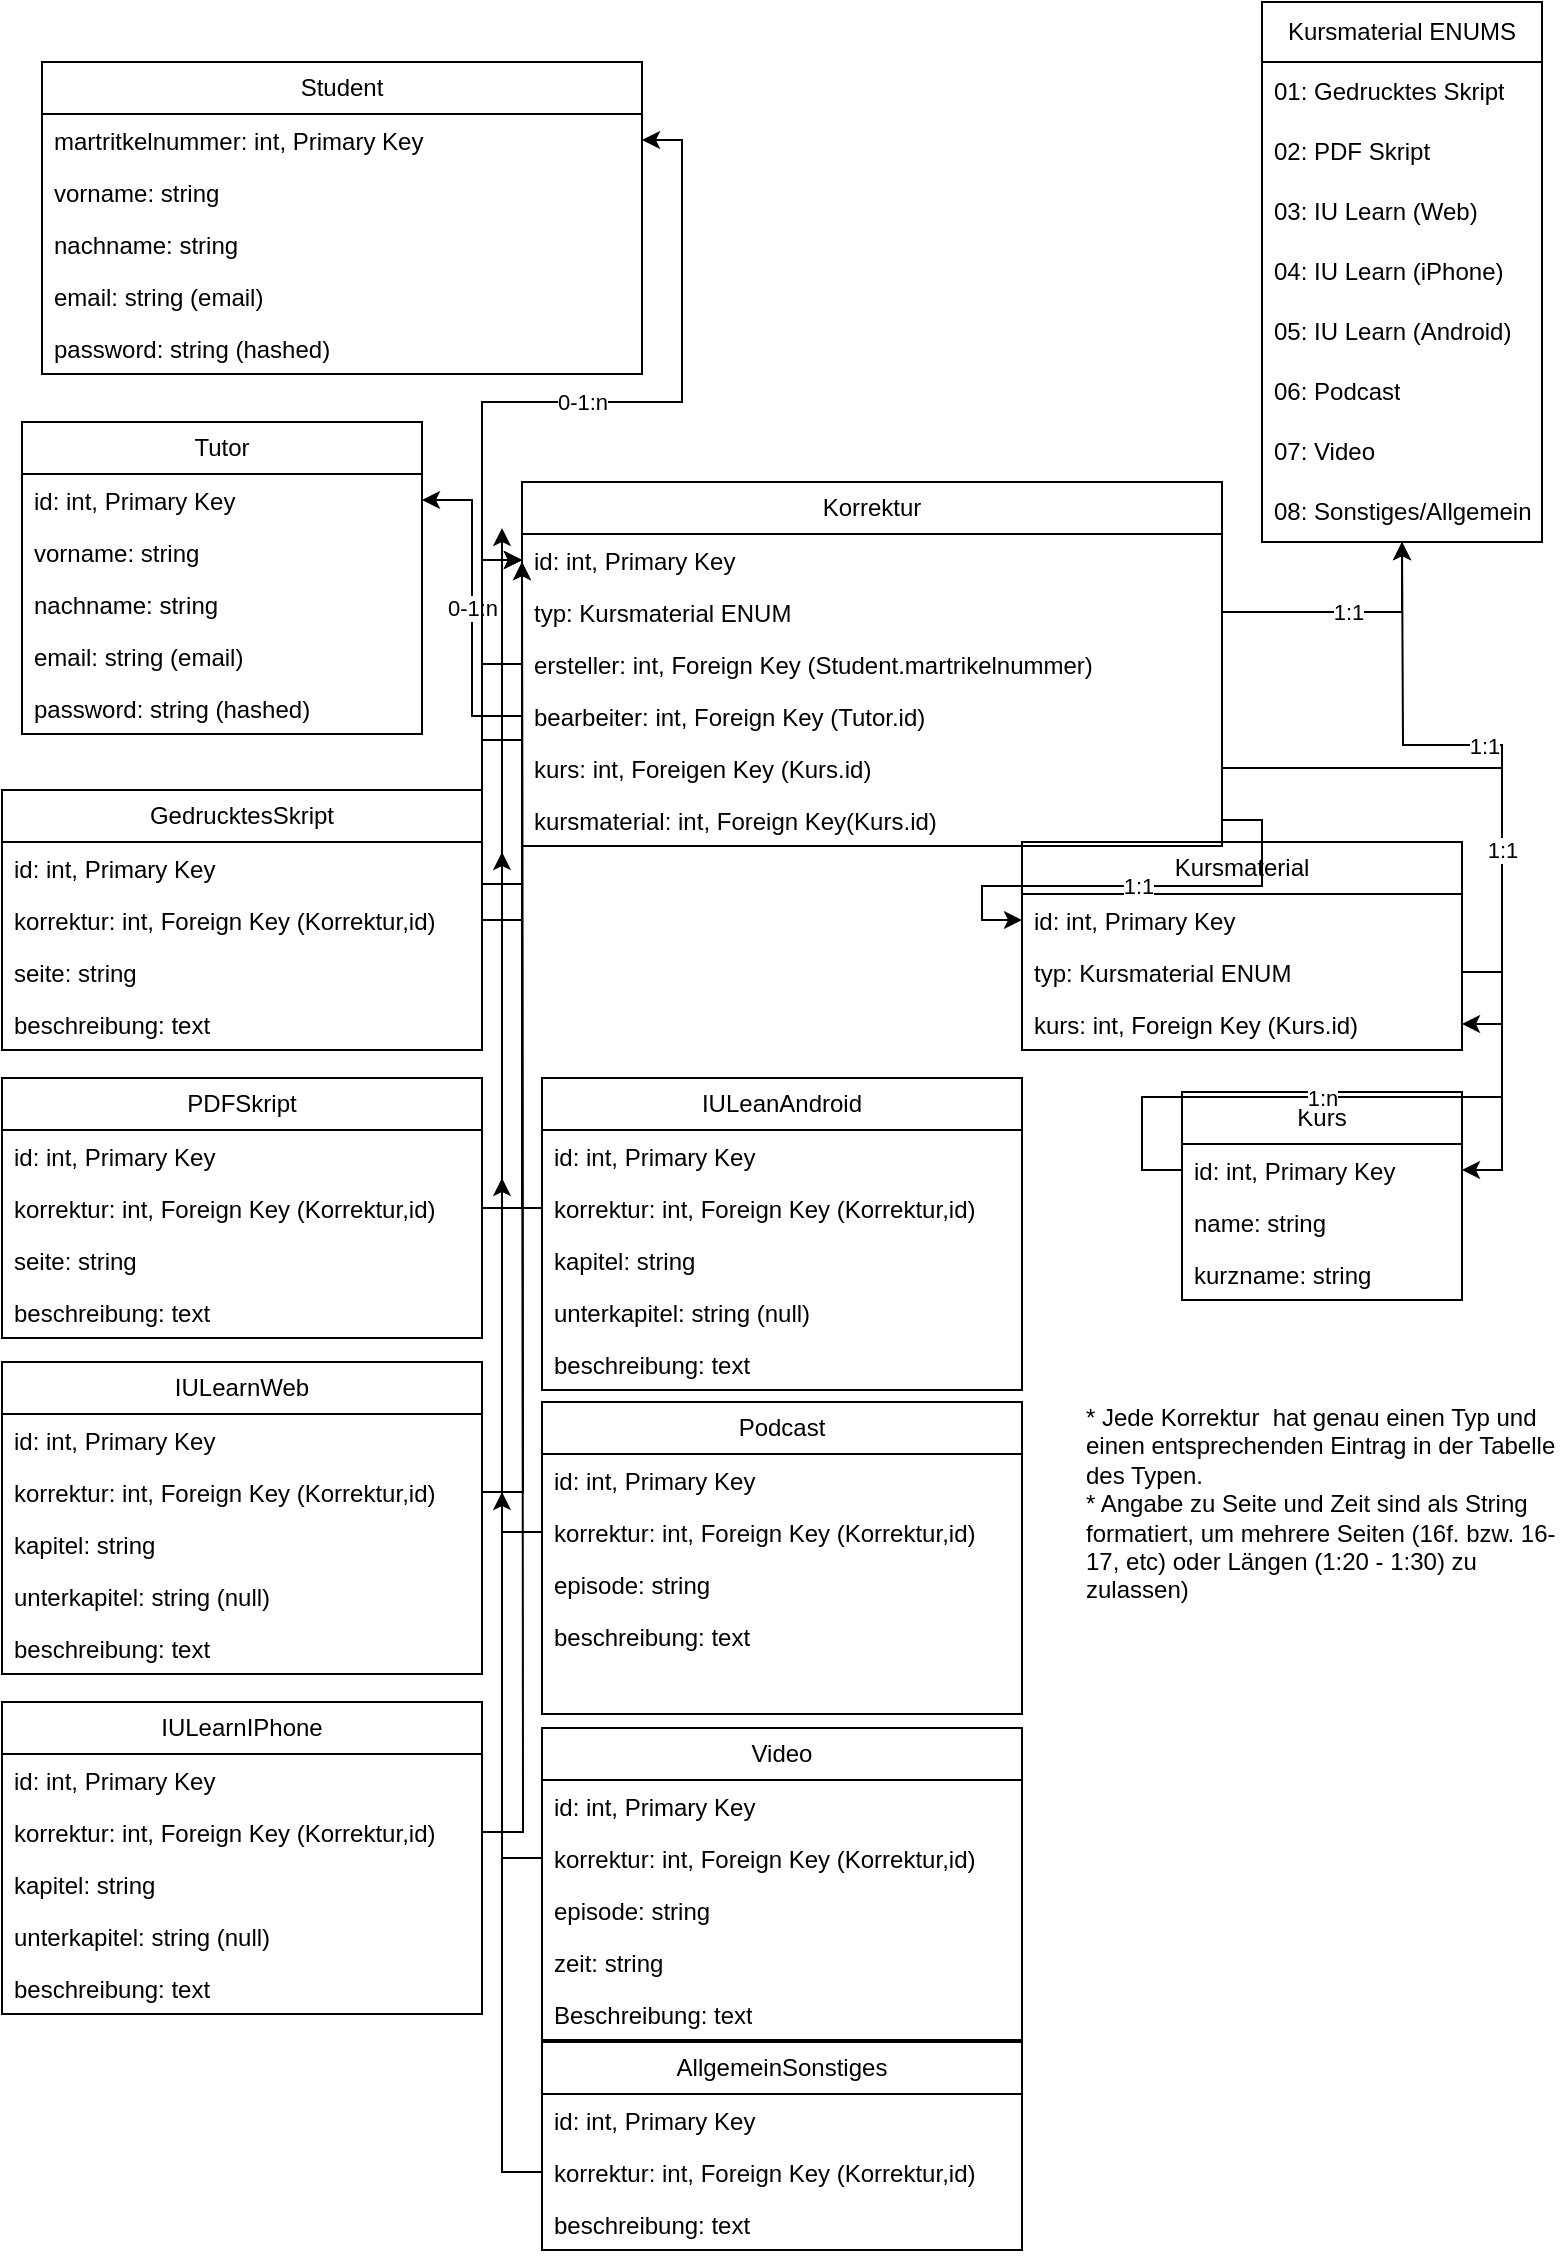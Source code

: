 <mxfile version="22.1.11" type="github">
  <diagram id="C5RBs43oDa-KdzZeNtuy" name="Page-1">
    <mxGraphModel dx="1208" dy="800" grid="1" gridSize="10" guides="1" tooltips="1" connect="1" arrows="1" fold="1" page="1" pageScale="1" pageWidth="827" pageHeight="1169" math="0" shadow="0">
      <root>
        <mxCell id="WIyWlLk6GJQsqaUBKTNV-0" />
        <mxCell id="WIyWlLk6GJQsqaUBKTNV-1" parent="WIyWlLk6GJQsqaUBKTNV-0" />
        <mxCell id="bPxgvfkaywGFTIT4NkOG-0" value="Student" style="swimlane;fontStyle=0;childLayout=stackLayout;horizontal=1;startSize=26;fillColor=none;horizontalStack=0;resizeParent=1;resizeParentMax=0;resizeLast=0;collapsible=1;marginBottom=0;whiteSpace=wrap;html=1;" parent="WIyWlLk6GJQsqaUBKTNV-1" vertex="1">
          <mxGeometry x="30" y="70" width="300" height="156" as="geometry" />
        </mxCell>
        <mxCell id="bPxgvfkaywGFTIT4NkOG-1" value="martritkelnummer: int, Primary Key" style="text;strokeColor=none;fillColor=none;align=left;verticalAlign=top;spacingLeft=4;spacingRight=4;overflow=hidden;rotatable=0;points=[[0,0.5],[1,0.5]];portConstraint=eastwest;whiteSpace=wrap;html=1;" parent="bPxgvfkaywGFTIT4NkOG-0" vertex="1">
          <mxGeometry y="26" width="300" height="26" as="geometry" />
        </mxCell>
        <mxCell id="bPxgvfkaywGFTIT4NkOG-2" value="vorname: string" style="text;strokeColor=none;fillColor=none;align=left;verticalAlign=top;spacingLeft=4;spacingRight=4;overflow=hidden;rotatable=0;points=[[0,0.5],[1,0.5]];portConstraint=eastwest;whiteSpace=wrap;html=1;" parent="bPxgvfkaywGFTIT4NkOG-0" vertex="1">
          <mxGeometry y="52" width="300" height="26" as="geometry" />
        </mxCell>
        <mxCell id="bPxgvfkaywGFTIT4NkOG-3" value="nachname: string" style="text;strokeColor=none;fillColor=none;align=left;verticalAlign=top;spacingLeft=4;spacingRight=4;overflow=hidden;rotatable=0;points=[[0,0.5],[1,0.5]];portConstraint=eastwest;whiteSpace=wrap;html=1;" parent="bPxgvfkaywGFTIT4NkOG-0" vertex="1">
          <mxGeometry y="78" width="300" height="26" as="geometry" />
        </mxCell>
        <mxCell id="bPxgvfkaywGFTIT4NkOG-5" value="email: string (email)" style="text;strokeColor=none;fillColor=none;align=left;verticalAlign=top;spacingLeft=4;spacingRight=4;overflow=hidden;rotatable=0;points=[[0,0.5],[1,0.5]];portConstraint=eastwest;whiteSpace=wrap;html=1;" parent="bPxgvfkaywGFTIT4NkOG-0" vertex="1">
          <mxGeometry y="104" width="300" height="26" as="geometry" />
        </mxCell>
        <mxCell id="bPxgvfkaywGFTIT4NkOG-4" value="password: string (hashed)" style="text;strokeColor=none;fillColor=none;align=left;verticalAlign=top;spacingLeft=4;spacingRight=4;overflow=hidden;rotatable=0;points=[[0,0.5],[1,0.5]];portConstraint=eastwest;whiteSpace=wrap;html=1;" parent="bPxgvfkaywGFTIT4NkOG-0" vertex="1">
          <mxGeometry y="130" width="300" height="26" as="geometry" />
        </mxCell>
        <mxCell id="bPxgvfkaywGFTIT4NkOG-6" value="Korrektur" style="swimlane;fontStyle=0;childLayout=stackLayout;horizontal=1;startSize=26;fillColor=none;horizontalStack=0;resizeParent=1;resizeParentMax=0;resizeLast=0;collapsible=1;marginBottom=0;whiteSpace=wrap;html=1;" parent="WIyWlLk6GJQsqaUBKTNV-1" vertex="1">
          <mxGeometry x="270" y="280" width="350" height="182" as="geometry" />
        </mxCell>
        <mxCell id="bPxgvfkaywGFTIT4NkOG-7" value="id: int, Primary Key" style="text;strokeColor=none;fillColor=none;align=left;verticalAlign=top;spacingLeft=4;spacingRight=4;overflow=hidden;rotatable=0;points=[[0,0.5],[1,0.5]];portConstraint=eastwest;whiteSpace=wrap;html=1;" parent="bPxgvfkaywGFTIT4NkOG-6" vertex="1">
          <mxGeometry y="26" width="350" height="26" as="geometry" />
        </mxCell>
        <mxCell id="bPxgvfkaywGFTIT4NkOG-8" value="typ: Kursmaterial ENUM" style="text;strokeColor=none;fillColor=none;align=left;verticalAlign=top;spacingLeft=4;spacingRight=4;overflow=hidden;rotatable=0;points=[[0,0.5],[1,0.5]];portConstraint=eastwest;whiteSpace=wrap;html=1;" parent="bPxgvfkaywGFTIT4NkOG-6" vertex="1">
          <mxGeometry y="52" width="350" height="26" as="geometry" />
        </mxCell>
        <mxCell id="bPxgvfkaywGFTIT4NkOG-9" value="ersteller: int, Foreign Key (Student.martrikelnummer)" style="text;strokeColor=none;fillColor=none;align=left;verticalAlign=top;spacingLeft=4;spacingRight=4;overflow=hidden;rotatable=0;points=[[0,0.5],[1,0.5]];portConstraint=eastwest;whiteSpace=wrap;html=1;" parent="bPxgvfkaywGFTIT4NkOG-6" vertex="1">
          <mxGeometry y="78" width="350" height="26" as="geometry" />
        </mxCell>
        <mxCell id="bPxgvfkaywGFTIT4NkOG-21" value="bearbeiter: int, Foreign Key (Tutor.id)" style="text;strokeColor=none;fillColor=none;align=left;verticalAlign=top;spacingLeft=4;spacingRight=4;overflow=hidden;rotatable=0;points=[[0,0.5],[1,0.5]];portConstraint=eastwest;whiteSpace=wrap;html=1;" parent="bPxgvfkaywGFTIT4NkOG-6" vertex="1">
          <mxGeometry y="104" width="350" height="26" as="geometry" />
        </mxCell>
        <mxCell id="IsxQo_GOoQ3Kodj6nxsD-63" value="kurs: int, Foreigen Key (Kurs.id)" style="text;strokeColor=none;fillColor=none;align=left;verticalAlign=top;spacingLeft=4;spacingRight=4;overflow=hidden;rotatable=0;points=[[0,0.5],[1,0.5]];portConstraint=eastwest;whiteSpace=wrap;html=1;" vertex="1" parent="bPxgvfkaywGFTIT4NkOG-6">
          <mxGeometry y="130" width="350" height="26" as="geometry" />
        </mxCell>
        <mxCell id="bPxgvfkaywGFTIT4NkOG-20" value="kursmaterial: int, Foreign Key(Kurs.id)" style="text;strokeColor=none;fillColor=none;align=left;verticalAlign=top;spacingLeft=4;spacingRight=4;overflow=hidden;rotatable=0;points=[[0,0.5],[1,0.5]];portConstraint=eastwest;whiteSpace=wrap;html=1;" parent="bPxgvfkaywGFTIT4NkOG-6" vertex="1">
          <mxGeometry y="156" width="350" height="26" as="geometry" />
        </mxCell>
        <mxCell id="bPxgvfkaywGFTIT4NkOG-10" value="Kursmaterial ENUMS" style="swimlane;fontStyle=0;childLayout=stackLayout;horizontal=1;startSize=30;horizontalStack=0;resizeParent=1;resizeParentMax=0;resizeLast=0;collapsible=1;marginBottom=0;whiteSpace=wrap;html=1;" parent="WIyWlLk6GJQsqaUBKTNV-1" vertex="1">
          <mxGeometry x="640" y="40" width="140" height="270" as="geometry" />
        </mxCell>
        <mxCell id="bPxgvfkaywGFTIT4NkOG-11" value="01: Gedrucktes Skript" style="text;strokeColor=none;fillColor=none;align=left;verticalAlign=middle;spacingLeft=4;spacingRight=4;overflow=hidden;points=[[0,0.5],[1,0.5]];portConstraint=eastwest;rotatable=0;whiteSpace=wrap;html=1;" parent="bPxgvfkaywGFTIT4NkOG-10" vertex="1">
          <mxGeometry y="30" width="140" height="30" as="geometry" />
        </mxCell>
        <mxCell id="bPxgvfkaywGFTIT4NkOG-12" value="02: PDF Skript" style="text;strokeColor=none;fillColor=none;align=left;verticalAlign=middle;spacingLeft=4;spacingRight=4;overflow=hidden;points=[[0,0.5],[1,0.5]];portConstraint=eastwest;rotatable=0;whiteSpace=wrap;html=1;" parent="bPxgvfkaywGFTIT4NkOG-10" vertex="1">
          <mxGeometry y="60" width="140" height="30" as="geometry" />
        </mxCell>
        <mxCell id="bPxgvfkaywGFTIT4NkOG-13" value="03: IU Learn (Web)" style="text;strokeColor=none;fillColor=none;align=left;verticalAlign=middle;spacingLeft=4;spacingRight=4;overflow=hidden;points=[[0,0.5],[1,0.5]];portConstraint=eastwest;rotatable=0;whiteSpace=wrap;html=1;" parent="bPxgvfkaywGFTIT4NkOG-10" vertex="1">
          <mxGeometry y="90" width="140" height="30" as="geometry" />
        </mxCell>
        <mxCell id="bPxgvfkaywGFTIT4NkOG-17" value="04: IU Learn (iPhone)" style="text;strokeColor=none;fillColor=none;align=left;verticalAlign=middle;spacingLeft=4;spacingRight=4;overflow=hidden;points=[[0,0.5],[1,0.5]];portConstraint=eastwest;rotatable=0;whiteSpace=wrap;html=1;" parent="bPxgvfkaywGFTIT4NkOG-10" vertex="1">
          <mxGeometry y="120" width="140" height="30" as="geometry" />
        </mxCell>
        <mxCell id="bPxgvfkaywGFTIT4NkOG-16" value="05: IU Learn (Android)" style="text;strokeColor=none;fillColor=none;align=left;verticalAlign=middle;spacingLeft=4;spacingRight=4;overflow=hidden;points=[[0,0.5],[1,0.5]];portConstraint=eastwest;rotatable=0;whiteSpace=wrap;html=1;" parent="bPxgvfkaywGFTIT4NkOG-10" vertex="1">
          <mxGeometry y="150" width="140" height="30" as="geometry" />
        </mxCell>
        <mxCell id="bPxgvfkaywGFTIT4NkOG-15" value="06: Podcast" style="text;strokeColor=none;fillColor=none;align=left;verticalAlign=middle;spacingLeft=4;spacingRight=4;overflow=hidden;points=[[0,0.5],[1,0.5]];portConstraint=eastwest;rotatable=0;whiteSpace=wrap;html=1;" parent="bPxgvfkaywGFTIT4NkOG-10" vertex="1">
          <mxGeometry y="180" width="140" height="30" as="geometry" />
        </mxCell>
        <mxCell id="bPxgvfkaywGFTIT4NkOG-14" value="07: Video" style="text;strokeColor=none;fillColor=none;align=left;verticalAlign=middle;spacingLeft=4;spacingRight=4;overflow=hidden;points=[[0,0.5],[1,0.5]];portConstraint=eastwest;rotatable=0;whiteSpace=wrap;html=1;" parent="bPxgvfkaywGFTIT4NkOG-10" vertex="1">
          <mxGeometry y="210" width="140" height="30" as="geometry" />
        </mxCell>
        <mxCell id="IsxQo_GOoQ3Kodj6nxsD-0" value="08: Sonstiges/Allgemein" style="text;strokeColor=none;fillColor=none;align=left;verticalAlign=middle;spacingLeft=4;spacingRight=4;overflow=hidden;points=[[0,0.5],[1,0.5]];portConstraint=eastwest;rotatable=0;whiteSpace=wrap;html=1;" vertex="1" parent="bPxgvfkaywGFTIT4NkOG-10">
          <mxGeometry y="240" width="140" height="30" as="geometry" />
        </mxCell>
        <mxCell id="bPxgvfkaywGFTIT4NkOG-18" value="0-1:n" style="edgeStyle=orthogonalEdgeStyle;rounded=0;orthogonalLoop=1;jettySize=auto;html=1;exitX=0;exitY=0.5;exitDx=0;exitDy=0;" parent="WIyWlLk6GJQsqaUBKTNV-1" source="bPxgvfkaywGFTIT4NkOG-9" target="bPxgvfkaywGFTIT4NkOG-1" edge="1">
          <mxGeometry relative="1" as="geometry" />
        </mxCell>
        <mxCell id="bPxgvfkaywGFTIT4NkOG-19" value="1:1" style="edgeStyle=orthogonalEdgeStyle;rounded=0;orthogonalLoop=1;jettySize=auto;html=1;exitX=1;exitY=0.5;exitDx=0;exitDy=0;entryX=0.5;entryY=1;entryDx=0;entryDy=0;" parent="WIyWlLk6GJQsqaUBKTNV-1" source="bPxgvfkaywGFTIT4NkOG-8" target="bPxgvfkaywGFTIT4NkOG-10" edge="1">
          <mxGeometry relative="1" as="geometry" />
        </mxCell>
        <mxCell id="bPxgvfkaywGFTIT4NkOG-22" value="Tutor" style="swimlane;fontStyle=0;childLayout=stackLayout;horizontal=1;startSize=26;fillColor=none;horizontalStack=0;resizeParent=1;resizeParentMax=0;resizeLast=0;collapsible=1;marginBottom=0;whiteSpace=wrap;html=1;" parent="WIyWlLk6GJQsqaUBKTNV-1" vertex="1">
          <mxGeometry x="20" y="250" width="200" height="156" as="geometry" />
        </mxCell>
        <mxCell id="bPxgvfkaywGFTIT4NkOG-23" value="id: int, Primary Key" style="text;strokeColor=none;fillColor=none;align=left;verticalAlign=top;spacingLeft=4;spacingRight=4;overflow=hidden;rotatable=0;points=[[0,0.5],[1,0.5]];portConstraint=eastwest;whiteSpace=wrap;html=1;" parent="bPxgvfkaywGFTIT4NkOG-22" vertex="1">
          <mxGeometry y="26" width="200" height="26" as="geometry" />
        </mxCell>
        <mxCell id="bPxgvfkaywGFTIT4NkOG-24" value="vorname: string" style="text;strokeColor=none;fillColor=none;align=left;verticalAlign=top;spacingLeft=4;spacingRight=4;overflow=hidden;rotatable=0;points=[[0,0.5],[1,0.5]];portConstraint=eastwest;whiteSpace=wrap;html=1;" parent="bPxgvfkaywGFTIT4NkOG-22" vertex="1">
          <mxGeometry y="52" width="200" height="26" as="geometry" />
        </mxCell>
        <mxCell id="bPxgvfkaywGFTIT4NkOG-25" value="nachname: string" style="text;strokeColor=none;fillColor=none;align=left;verticalAlign=top;spacingLeft=4;spacingRight=4;overflow=hidden;rotatable=0;points=[[0,0.5],[1,0.5]];portConstraint=eastwest;whiteSpace=wrap;html=1;" parent="bPxgvfkaywGFTIT4NkOG-22" vertex="1">
          <mxGeometry y="78" width="200" height="26" as="geometry" />
        </mxCell>
        <mxCell id="bPxgvfkaywGFTIT4NkOG-27" value="email: string (email)" style="text;strokeColor=none;fillColor=none;align=left;verticalAlign=top;spacingLeft=4;spacingRight=4;overflow=hidden;rotatable=0;points=[[0,0.5],[1,0.5]];portConstraint=eastwest;whiteSpace=wrap;html=1;" parent="bPxgvfkaywGFTIT4NkOG-22" vertex="1">
          <mxGeometry y="104" width="200" height="26" as="geometry" />
        </mxCell>
        <mxCell id="bPxgvfkaywGFTIT4NkOG-26" value="password: string (hashed)" style="text;strokeColor=none;fillColor=none;align=left;verticalAlign=top;spacingLeft=4;spacingRight=4;overflow=hidden;rotatable=0;points=[[0,0.5],[1,0.5]];portConstraint=eastwest;whiteSpace=wrap;html=1;" parent="bPxgvfkaywGFTIT4NkOG-22" vertex="1">
          <mxGeometry y="130" width="200" height="26" as="geometry" />
        </mxCell>
        <mxCell id="bPxgvfkaywGFTIT4NkOG-28" value="0-1:n" style="edgeStyle=orthogonalEdgeStyle;rounded=0;orthogonalLoop=1;jettySize=auto;html=1;exitX=0;exitY=0.5;exitDx=0;exitDy=0;entryX=1;entryY=0.5;entryDx=0;entryDy=0;" parent="WIyWlLk6GJQsqaUBKTNV-1" source="bPxgvfkaywGFTIT4NkOG-21" target="bPxgvfkaywGFTIT4NkOG-23" edge="1">
          <mxGeometry relative="1" as="geometry" />
        </mxCell>
        <mxCell id="6RsVQalu0BboBrOmAdFL-0" value="Kursmaterial" style="swimlane;fontStyle=0;childLayout=stackLayout;horizontal=1;startSize=26;fillColor=none;horizontalStack=0;resizeParent=1;resizeParentMax=0;resizeLast=0;collapsible=1;marginBottom=0;whiteSpace=wrap;html=1;" parent="WIyWlLk6GJQsqaUBKTNV-1" vertex="1">
          <mxGeometry x="520" y="460" width="220" height="104" as="geometry" />
        </mxCell>
        <mxCell id="6RsVQalu0BboBrOmAdFL-1" value="id: int, Primary Key" style="text;strokeColor=none;fillColor=none;align=left;verticalAlign=top;spacingLeft=4;spacingRight=4;overflow=hidden;rotatable=0;points=[[0,0.5],[1,0.5]];portConstraint=eastwest;whiteSpace=wrap;html=1;" parent="6RsVQalu0BboBrOmAdFL-0" vertex="1">
          <mxGeometry y="26" width="220" height="26" as="geometry" />
        </mxCell>
        <mxCell id="IsxQo_GOoQ3Kodj6nxsD-20" value="1:1" style="edgeStyle=orthogonalEdgeStyle;rounded=0;orthogonalLoop=1;jettySize=auto;html=1;exitX=1;exitY=0.5;exitDx=0;exitDy=0;" edge="1" parent="6RsVQalu0BboBrOmAdFL-0" source="6RsVQalu0BboBrOmAdFL-2">
          <mxGeometry relative="1" as="geometry">
            <mxPoint x="190" y="-150" as="targetPoint" />
          </mxGeometry>
        </mxCell>
        <mxCell id="6RsVQalu0BboBrOmAdFL-2" value="typ: Kursmaterial ENUM" style="text;strokeColor=none;fillColor=none;align=left;verticalAlign=top;spacingLeft=4;spacingRight=4;overflow=hidden;rotatable=0;points=[[0,0.5],[1,0.5]];portConstraint=eastwest;whiteSpace=wrap;html=1;" parent="6RsVQalu0BboBrOmAdFL-0" vertex="1">
          <mxGeometry y="52" width="220" height="26" as="geometry" />
        </mxCell>
        <mxCell id="6RsVQalu0BboBrOmAdFL-3" value="kurs: int, Foreign Key (Kurs.id)" style="text;strokeColor=none;fillColor=none;align=left;verticalAlign=top;spacingLeft=4;spacingRight=4;overflow=hidden;rotatable=0;points=[[0,0.5],[1,0.5]];portConstraint=eastwest;whiteSpace=wrap;html=1;" parent="6RsVQalu0BboBrOmAdFL-0" vertex="1">
          <mxGeometry y="78" width="220" height="26" as="geometry" />
        </mxCell>
        <mxCell id="6RsVQalu0BboBrOmAdFL-4" value="1:1" style="edgeStyle=orthogonalEdgeStyle;rounded=0;orthogonalLoop=1;jettySize=auto;html=1;exitX=1;exitY=0.5;exitDx=0;exitDy=0;entryX=0;entryY=0.5;entryDx=0;entryDy=0;" parent="WIyWlLk6GJQsqaUBKTNV-1" source="bPxgvfkaywGFTIT4NkOG-20" target="6RsVQalu0BboBrOmAdFL-1" edge="1">
          <mxGeometry relative="1" as="geometry" />
        </mxCell>
        <mxCell id="IsxQo_GOoQ3Kodj6nxsD-1" value="GedrucktesSkript" style="swimlane;fontStyle=0;childLayout=stackLayout;horizontal=1;startSize=26;fillColor=none;horizontalStack=0;resizeParent=1;resizeParentMax=0;resizeLast=0;collapsible=1;marginBottom=0;whiteSpace=wrap;html=1;" vertex="1" parent="WIyWlLk6GJQsqaUBKTNV-1">
          <mxGeometry x="10" y="434" width="240" height="130" as="geometry" />
        </mxCell>
        <mxCell id="IsxQo_GOoQ3Kodj6nxsD-2" value="id: int, Primary Key" style="text;strokeColor=none;fillColor=none;align=left;verticalAlign=top;spacingLeft=4;spacingRight=4;overflow=hidden;rotatable=0;points=[[0,0.5],[1,0.5]];portConstraint=eastwest;whiteSpace=wrap;html=1;" vertex="1" parent="IsxQo_GOoQ3Kodj6nxsD-1">
          <mxGeometry y="26" width="240" height="26" as="geometry" />
        </mxCell>
        <mxCell id="IsxQo_GOoQ3Kodj6nxsD-3" value="korrektur: int, Foreign Key (Korrektur,id)" style="text;strokeColor=none;fillColor=none;align=left;verticalAlign=top;spacingLeft=4;spacingRight=4;overflow=hidden;rotatable=0;points=[[0,0.5],[1,0.5]];portConstraint=eastwest;whiteSpace=wrap;html=1;" vertex="1" parent="IsxQo_GOoQ3Kodj6nxsD-1">
          <mxGeometry y="52" width="240" height="26" as="geometry" />
        </mxCell>
        <mxCell id="IsxQo_GOoQ3Kodj6nxsD-4" value="seite: string" style="text;strokeColor=none;fillColor=none;align=left;verticalAlign=top;spacingLeft=4;spacingRight=4;overflow=hidden;rotatable=0;points=[[0,0.5],[1,0.5]];portConstraint=eastwest;whiteSpace=wrap;html=1;" vertex="1" parent="IsxQo_GOoQ3Kodj6nxsD-1">
          <mxGeometry y="78" width="240" height="26" as="geometry" />
        </mxCell>
        <mxCell id="IsxQo_GOoQ3Kodj6nxsD-6" value="beschreibung: text" style="text;strokeColor=none;fillColor=none;align=left;verticalAlign=top;spacingLeft=4;spacingRight=4;overflow=hidden;rotatable=0;points=[[0,0.5],[1,0.5]];portConstraint=eastwest;whiteSpace=wrap;html=1;" vertex="1" parent="IsxQo_GOoQ3Kodj6nxsD-1">
          <mxGeometry y="104" width="240" height="26" as="geometry" />
        </mxCell>
        <mxCell id="IsxQo_GOoQ3Kodj6nxsD-7" style="edgeStyle=orthogonalEdgeStyle;rounded=0;orthogonalLoop=1;jettySize=auto;html=1;exitX=1;exitY=0.5;exitDx=0;exitDy=0;entryX=0;entryY=0.5;entryDx=0;entryDy=0;" edge="1" parent="WIyWlLk6GJQsqaUBKTNV-1" source="IsxQo_GOoQ3Kodj6nxsD-3" target="bPxgvfkaywGFTIT4NkOG-7">
          <mxGeometry relative="1" as="geometry" />
        </mxCell>
        <mxCell id="IsxQo_GOoQ3Kodj6nxsD-8" value="PDFSkript" style="swimlane;fontStyle=0;childLayout=stackLayout;horizontal=1;startSize=26;fillColor=none;horizontalStack=0;resizeParent=1;resizeParentMax=0;resizeLast=0;collapsible=1;marginBottom=0;whiteSpace=wrap;html=1;" vertex="1" parent="WIyWlLk6GJQsqaUBKTNV-1">
          <mxGeometry x="10" y="578" width="240" height="130" as="geometry" />
        </mxCell>
        <mxCell id="IsxQo_GOoQ3Kodj6nxsD-9" value="id: int, Primary Key" style="text;strokeColor=none;fillColor=none;align=left;verticalAlign=top;spacingLeft=4;spacingRight=4;overflow=hidden;rotatable=0;points=[[0,0.5],[1,0.5]];portConstraint=eastwest;whiteSpace=wrap;html=1;" vertex="1" parent="IsxQo_GOoQ3Kodj6nxsD-8">
          <mxGeometry y="26" width="240" height="26" as="geometry" />
        </mxCell>
        <mxCell id="IsxQo_GOoQ3Kodj6nxsD-10" value="korrektur: int, Foreign Key (Korrektur,id)" style="text;strokeColor=none;fillColor=none;align=left;verticalAlign=top;spacingLeft=4;spacingRight=4;overflow=hidden;rotatable=0;points=[[0,0.5],[1,0.5]];portConstraint=eastwest;whiteSpace=wrap;html=1;" vertex="1" parent="IsxQo_GOoQ3Kodj6nxsD-8">
          <mxGeometry y="52" width="240" height="26" as="geometry" />
        </mxCell>
        <mxCell id="IsxQo_GOoQ3Kodj6nxsD-11" value="seite: string" style="text;strokeColor=none;fillColor=none;align=left;verticalAlign=top;spacingLeft=4;spacingRight=4;overflow=hidden;rotatable=0;points=[[0,0.5],[1,0.5]];portConstraint=eastwest;whiteSpace=wrap;html=1;" vertex="1" parent="IsxQo_GOoQ3Kodj6nxsD-8">
          <mxGeometry y="78" width="240" height="26" as="geometry" />
        </mxCell>
        <mxCell id="IsxQo_GOoQ3Kodj6nxsD-12" value="beschreibung: text" style="text;strokeColor=none;fillColor=none;align=left;verticalAlign=top;spacingLeft=4;spacingRight=4;overflow=hidden;rotatable=0;points=[[0,0.5],[1,0.5]];portConstraint=eastwest;whiteSpace=wrap;html=1;" vertex="1" parent="IsxQo_GOoQ3Kodj6nxsD-8">
          <mxGeometry y="104" width="240" height="26" as="geometry" />
        </mxCell>
        <mxCell id="IsxQo_GOoQ3Kodj6nxsD-13" style="edgeStyle=orthogonalEdgeStyle;rounded=0;orthogonalLoop=1;jettySize=auto;html=1;exitX=1;exitY=0.5;exitDx=0;exitDy=0;" edge="1" parent="WIyWlLk6GJQsqaUBKTNV-1" source="IsxQo_GOoQ3Kodj6nxsD-10" target="bPxgvfkaywGFTIT4NkOG-7">
          <mxGeometry relative="1" as="geometry" />
        </mxCell>
        <mxCell id="IsxQo_GOoQ3Kodj6nxsD-14" value="IULearnWeb" style="swimlane;fontStyle=0;childLayout=stackLayout;horizontal=1;startSize=26;fillColor=none;horizontalStack=0;resizeParent=1;resizeParentMax=0;resizeLast=0;collapsible=1;marginBottom=0;whiteSpace=wrap;html=1;" vertex="1" parent="WIyWlLk6GJQsqaUBKTNV-1">
          <mxGeometry x="10" y="720" width="240" height="156" as="geometry" />
        </mxCell>
        <mxCell id="IsxQo_GOoQ3Kodj6nxsD-15" value="id: int, Primary Key" style="text;strokeColor=none;fillColor=none;align=left;verticalAlign=top;spacingLeft=4;spacingRight=4;overflow=hidden;rotatable=0;points=[[0,0.5],[1,0.5]];portConstraint=eastwest;whiteSpace=wrap;html=1;" vertex="1" parent="IsxQo_GOoQ3Kodj6nxsD-14">
          <mxGeometry y="26" width="240" height="26" as="geometry" />
        </mxCell>
        <mxCell id="IsxQo_GOoQ3Kodj6nxsD-38" style="edgeStyle=orthogonalEdgeStyle;rounded=0;orthogonalLoop=1;jettySize=auto;html=1;exitX=1;exitY=0.5;exitDx=0;exitDy=0;" edge="1" parent="IsxQo_GOoQ3Kodj6nxsD-14" source="IsxQo_GOoQ3Kodj6nxsD-16">
          <mxGeometry relative="1" as="geometry">
            <mxPoint x="260" y="-400" as="targetPoint" />
          </mxGeometry>
        </mxCell>
        <mxCell id="IsxQo_GOoQ3Kodj6nxsD-16" value="korrektur: int, Foreign Key (Korrektur,id)" style="text;strokeColor=none;fillColor=none;align=left;verticalAlign=top;spacingLeft=4;spacingRight=4;overflow=hidden;rotatable=0;points=[[0,0.5],[1,0.5]];portConstraint=eastwest;whiteSpace=wrap;html=1;" vertex="1" parent="IsxQo_GOoQ3Kodj6nxsD-14">
          <mxGeometry y="52" width="240" height="26" as="geometry" />
        </mxCell>
        <mxCell id="IsxQo_GOoQ3Kodj6nxsD-17" value="kapitel: string" style="text;strokeColor=none;fillColor=none;align=left;verticalAlign=top;spacingLeft=4;spacingRight=4;overflow=hidden;rotatable=0;points=[[0,0.5],[1,0.5]];portConstraint=eastwest;whiteSpace=wrap;html=1;" vertex="1" parent="IsxQo_GOoQ3Kodj6nxsD-14">
          <mxGeometry y="78" width="240" height="26" as="geometry" />
        </mxCell>
        <mxCell id="IsxQo_GOoQ3Kodj6nxsD-19" value="unterkapitel: string (null)" style="text;strokeColor=none;fillColor=none;align=left;verticalAlign=top;spacingLeft=4;spacingRight=4;overflow=hidden;rotatable=0;points=[[0,0.5],[1,0.5]];portConstraint=eastwest;whiteSpace=wrap;html=1;" vertex="1" parent="IsxQo_GOoQ3Kodj6nxsD-14">
          <mxGeometry y="104" width="240" height="26" as="geometry" />
        </mxCell>
        <mxCell id="IsxQo_GOoQ3Kodj6nxsD-18" value="beschreibung: text" style="text;strokeColor=none;fillColor=none;align=left;verticalAlign=top;spacingLeft=4;spacingRight=4;overflow=hidden;rotatable=0;points=[[0,0.5],[1,0.5]];portConstraint=eastwest;whiteSpace=wrap;html=1;" vertex="1" parent="IsxQo_GOoQ3Kodj6nxsD-14">
          <mxGeometry y="130" width="240" height="26" as="geometry" />
        </mxCell>
        <mxCell id="IsxQo_GOoQ3Kodj6nxsD-21" value="IULearnIPhone" style="swimlane;fontStyle=0;childLayout=stackLayout;horizontal=1;startSize=26;fillColor=none;horizontalStack=0;resizeParent=1;resizeParentMax=0;resizeLast=0;collapsible=1;marginBottom=0;whiteSpace=wrap;html=1;" vertex="1" parent="WIyWlLk6GJQsqaUBKTNV-1">
          <mxGeometry x="10" y="890" width="240" height="156" as="geometry" />
        </mxCell>
        <mxCell id="IsxQo_GOoQ3Kodj6nxsD-22" value="id: int, Primary Key" style="text;strokeColor=none;fillColor=none;align=left;verticalAlign=top;spacingLeft=4;spacingRight=4;overflow=hidden;rotatable=0;points=[[0,0.5],[1,0.5]];portConstraint=eastwest;whiteSpace=wrap;html=1;" vertex="1" parent="IsxQo_GOoQ3Kodj6nxsD-21">
          <mxGeometry y="26" width="240" height="26" as="geometry" />
        </mxCell>
        <mxCell id="IsxQo_GOoQ3Kodj6nxsD-39" style="edgeStyle=orthogonalEdgeStyle;rounded=0;orthogonalLoop=1;jettySize=auto;html=1;exitX=1;exitY=0.5;exitDx=0;exitDy=0;" edge="1" parent="IsxQo_GOoQ3Kodj6nxsD-21" source="IsxQo_GOoQ3Kodj6nxsD-23">
          <mxGeometry relative="1" as="geometry">
            <mxPoint x="260" y="-570" as="targetPoint" />
          </mxGeometry>
        </mxCell>
        <mxCell id="IsxQo_GOoQ3Kodj6nxsD-23" value="korrektur: int, Foreign Key (Korrektur,id)" style="text;strokeColor=none;fillColor=none;align=left;verticalAlign=top;spacingLeft=4;spacingRight=4;overflow=hidden;rotatable=0;points=[[0,0.5],[1,0.5]];portConstraint=eastwest;whiteSpace=wrap;html=1;" vertex="1" parent="IsxQo_GOoQ3Kodj6nxsD-21">
          <mxGeometry y="52" width="240" height="26" as="geometry" />
        </mxCell>
        <mxCell id="IsxQo_GOoQ3Kodj6nxsD-24" value="kapitel: string" style="text;strokeColor=none;fillColor=none;align=left;verticalAlign=top;spacingLeft=4;spacingRight=4;overflow=hidden;rotatable=0;points=[[0,0.5],[1,0.5]];portConstraint=eastwest;whiteSpace=wrap;html=1;" vertex="1" parent="IsxQo_GOoQ3Kodj6nxsD-21">
          <mxGeometry y="78" width="240" height="26" as="geometry" />
        </mxCell>
        <mxCell id="IsxQo_GOoQ3Kodj6nxsD-25" value="unterkapitel: string (null)" style="text;strokeColor=none;fillColor=none;align=left;verticalAlign=top;spacingLeft=4;spacingRight=4;overflow=hidden;rotatable=0;points=[[0,0.5],[1,0.5]];portConstraint=eastwest;whiteSpace=wrap;html=1;" vertex="1" parent="IsxQo_GOoQ3Kodj6nxsD-21">
          <mxGeometry y="104" width="240" height="26" as="geometry" />
        </mxCell>
        <mxCell id="IsxQo_GOoQ3Kodj6nxsD-26" value="beschreibung: text" style="text;strokeColor=none;fillColor=none;align=left;verticalAlign=top;spacingLeft=4;spacingRight=4;overflow=hidden;rotatable=0;points=[[0,0.5],[1,0.5]];portConstraint=eastwest;whiteSpace=wrap;html=1;" vertex="1" parent="IsxQo_GOoQ3Kodj6nxsD-21">
          <mxGeometry y="130" width="240" height="26" as="geometry" />
        </mxCell>
        <mxCell id="IsxQo_GOoQ3Kodj6nxsD-27" value="IULeanAndroid" style="swimlane;fontStyle=0;childLayout=stackLayout;horizontal=1;startSize=26;fillColor=none;horizontalStack=0;resizeParent=1;resizeParentMax=0;resizeLast=0;collapsible=1;marginBottom=0;whiteSpace=wrap;html=1;" vertex="1" parent="WIyWlLk6GJQsqaUBKTNV-1">
          <mxGeometry x="280" y="578" width="240" height="156" as="geometry" />
        </mxCell>
        <mxCell id="IsxQo_GOoQ3Kodj6nxsD-28" value="id: int, Primary Key" style="text;strokeColor=none;fillColor=none;align=left;verticalAlign=top;spacingLeft=4;spacingRight=4;overflow=hidden;rotatable=0;points=[[0,0.5],[1,0.5]];portConstraint=eastwest;whiteSpace=wrap;html=1;" vertex="1" parent="IsxQo_GOoQ3Kodj6nxsD-27">
          <mxGeometry y="26" width="240" height="26" as="geometry" />
        </mxCell>
        <mxCell id="IsxQo_GOoQ3Kodj6nxsD-40" style="edgeStyle=orthogonalEdgeStyle;rounded=0;orthogonalLoop=1;jettySize=auto;html=1;exitX=0;exitY=0.5;exitDx=0;exitDy=0;" edge="1" parent="IsxQo_GOoQ3Kodj6nxsD-27" source="IsxQo_GOoQ3Kodj6nxsD-29">
          <mxGeometry relative="1" as="geometry">
            <mxPoint x="-20" y="-275" as="targetPoint" />
          </mxGeometry>
        </mxCell>
        <mxCell id="IsxQo_GOoQ3Kodj6nxsD-29" value="korrektur: int, Foreign Key (Korrektur,id)" style="text;strokeColor=none;fillColor=none;align=left;verticalAlign=top;spacingLeft=4;spacingRight=4;overflow=hidden;rotatable=0;points=[[0,0.5],[1,0.5]];portConstraint=eastwest;whiteSpace=wrap;html=1;" vertex="1" parent="IsxQo_GOoQ3Kodj6nxsD-27">
          <mxGeometry y="52" width="240" height="26" as="geometry" />
        </mxCell>
        <mxCell id="IsxQo_GOoQ3Kodj6nxsD-30" value="kapitel: string" style="text;strokeColor=none;fillColor=none;align=left;verticalAlign=top;spacingLeft=4;spacingRight=4;overflow=hidden;rotatable=0;points=[[0,0.5],[1,0.5]];portConstraint=eastwest;whiteSpace=wrap;html=1;" vertex="1" parent="IsxQo_GOoQ3Kodj6nxsD-27">
          <mxGeometry y="78" width="240" height="26" as="geometry" />
        </mxCell>
        <mxCell id="IsxQo_GOoQ3Kodj6nxsD-31" value="unterkapitel: string (null)" style="text;strokeColor=none;fillColor=none;align=left;verticalAlign=top;spacingLeft=4;spacingRight=4;overflow=hidden;rotatable=0;points=[[0,0.5],[1,0.5]];portConstraint=eastwest;whiteSpace=wrap;html=1;" vertex="1" parent="IsxQo_GOoQ3Kodj6nxsD-27">
          <mxGeometry y="104" width="240" height="26" as="geometry" />
        </mxCell>
        <mxCell id="IsxQo_GOoQ3Kodj6nxsD-32" value="beschreibung: text" style="text;strokeColor=none;fillColor=none;align=left;verticalAlign=top;spacingLeft=4;spacingRight=4;overflow=hidden;rotatable=0;points=[[0,0.5],[1,0.5]];portConstraint=eastwest;whiteSpace=wrap;html=1;" vertex="1" parent="IsxQo_GOoQ3Kodj6nxsD-27">
          <mxGeometry y="130" width="240" height="26" as="geometry" />
        </mxCell>
        <mxCell id="IsxQo_GOoQ3Kodj6nxsD-33" value="Kurs" style="swimlane;fontStyle=0;childLayout=stackLayout;horizontal=1;startSize=26;fillColor=none;horizontalStack=0;resizeParent=1;resizeParentMax=0;resizeLast=0;collapsible=1;marginBottom=0;whiteSpace=wrap;html=1;" vertex="1" parent="WIyWlLk6GJQsqaUBKTNV-1">
          <mxGeometry x="600" y="585" width="140" height="104" as="geometry" />
        </mxCell>
        <mxCell id="IsxQo_GOoQ3Kodj6nxsD-34" value="id: int, Primary Key" style="text;strokeColor=none;fillColor=none;align=left;verticalAlign=top;spacingLeft=4;spacingRight=4;overflow=hidden;rotatable=0;points=[[0,0.5],[1,0.5]];portConstraint=eastwest;whiteSpace=wrap;html=1;" vertex="1" parent="IsxQo_GOoQ3Kodj6nxsD-33">
          <mxGeometry y="26" width="140" height="26" as="geometry" />
        </mxCell>
        <mxCell id="IsxQo_GOoQ3Kodj6nxsD-35" value="name: string" style="text;strokeColor=none;fillColor=none;align=left;verticalAlign=top;spacingLeft=4;spacingRight=4;overflow=hidden;rotatable=0;points=[[0,0.5],[1,0.5]];portConstraint=eastwest;whiteSpace=wrap;html=1;" vertex="1" parent="IsxQo_GOoQ3Kodj6nxsD-33">
          <mxGeometry y="52" width="140" height="26" as="geometry" />
        </mxCell>
        <mxCell id="IsxQo_GOoQ3Kodj6nxsD-36" value="kurzname: string" style="text;strokeColor=none;fillColor=none;align=left;verticalAlign=top;spacingLeft=4;spacingRight=4;overflow=hidden;rotatable=0;points=[[0,0.5],[1,0.5]];portConstraint=eastwest;whiteSpace=wrap;html=1;" vertex="1" parent="IsxQo_GOoQ3Kodj6nxsD-33">
          <mxGeometry y="78" width="140" height="26" as="geometry" />
        </mxCell>
        <mxCell id="IsxQo_GOoQ3Kodj6nxsD-41" value="Podcast" style="swimlane;fontStyle=0;childLayout=stackLayout;horizontal=1;startSize=26;fillColor=none;horizontalStack=0;resizeParent=1;resizeParentMax=0;resizeLast=0;collapsible=1;marginBottom=0;whiteSpace=wrap;html=1;" vertex="1" parent="WIyWlLk6GJQsqaUBKTNV-1">
          <mxGeometry x="280" y="740" width="240" height="156" as="geometry" />
        </mxCell>
        <mxCell id="IsxQo_GOoQ3Kodj6nxsD-42" value="id: int, Primary Key" style="text;strokeColor=none;fillColor=none;align=left;verticalAlign=top;spacingLeft=4;spacingRight=4;overflow=hidden;rotatable=0;points=[[0,0.5],[1,0.5]];portConstraint=eastwest;whiteSpace=wrap;html=1;" vertex="1" parent="IsxQo_GOoQ3Kodj6nxsD-41">
          <mxGeometry y="26" width="240" height="26" as="geometry" />
        </mxCell>
        <mxCell id="IsxQo_GOoQ3Kodj6nxsD-43" style="edgeStyle=orthogonalEdgeStyle;rounded=0;orthogonalLoop=1;jettySize=auto;html=1;exitX=0;exitY=0.5;exitDx=0;exitDy=0;" edge="1" parent="IsxQo_GOoQ3Kodj6nxsD-41" source="IsxQo_GOoQ3Kodj6nxsD-44">
          <mxGeometry relative="1" as="geometry">
            <mxPoint x="-20" y="-275" as="targetPoint" />
          </mxGeometry>
        </mxCell>
        <mxCell id="IsxQo_GOoQ3Kodj6nxsD-44" value="korrektur: int, Foreign Key (Korrektur,id)" style="text;strokeColor=none;fillColor=none;align=left;verticalAlign=top;spacingLeft=4;spacingRight=4;overflow=hidden;rotatable=0;points=[[0,0.5],[1,0.5]];portConstraint=eastwest;whiteSpace=wrap;html=1;" vertex="1" parent="IsxQo_GOoQ3Kodj6nxsD-41">
          <mxGeometry y="52" width="240" height="26" as="geometry" />
        </mxCell>
        <mxCell id="IsxQo_GOoQ3Kodj6nxsD-45" value="episode: string" style="text;strokeColor=none;fillColor=none;align=left;verticalAlign=top;spacingLeft=4;spacingRight=4;overflow=hidden;rotatable=0;points=[[0,0.5],[1,0.5]];portConstraint=eastwest;whiteSpace=wrap;html=1;" vertex="1" parent="IsxQo_GOoQ3Kodj6nxsD-41">
          <mxGeometry y="78" width="240" height="26" as="geometry" />
        </mxCell>
        <mxCell id="IsxQo_GOoQ3Kodj6nxsD-46" value="beschreibung: text" style="text;strokeColor=none;fillColor=none;align=left;verticalAlign=top;spacingLeft=4;spacingRight=4;overflow=hidden;rotatable=0;points=[[0,0.5],[1,0.5]];portConstraint=eastwest;whiteSpace=wrap;html=1;" vertex="1" parent="IsxQo_GOoQ3Kodj6nxsD-41">
          <mxGeometry y="104" width="240" height="26" as="geometry" />
        </mxCell>
        <mxCell id="IsxQo_GOoQ3Kodj6nxsD-61" style="text;strokeColor=none;fillColor=none;align=left;verticalAlign=top;spacingLeft=4;spacingRight=4;overflow=hidden;rotatable=0;points=[[0,0.5],[1,0.5]];portConstraint=eastwest;whiteSpace=wrap;html=1;" vertex="1" parent="IsxQo_GOoQ3Kodj6nxsD-41">
          <mxGeometry y="130" width="240" height="26" as="geometry" />
        </mxCell>
        <mxCell id="IsxQo_GOoQ3Kodj6nxsD-48" style="edgeStyle=orthogonalEdgeStyle;rounded=0;orthogonalLoop=1;jettySize=auto;html=1;exitX=0;exitY=0.5;exitDx=0;exitDy=0;" edge="1" parent="WIyWlLk6GJQsqaUBKTNV-1" source="IsxQo_GOoQ3Kodj6nxsD-44" target="bPxgvfkaywGFTIT4NkOG-7">
          <mxGeometry relative="1" as="geometry" />
        </mxCell>
        <mxCell id="IsxQo_GOoQ3Kodj6nxsD-49" value="Video" style="swimlane;fontStyle=0;childLayout=stackLayout;horizontal=1;startSize=26;fillColor=none;horizontalStack=0;resizeParent=1;resizeParentMax=0;resizeLast=0;collapsible=1;marginBottom=0;whiteSpace=wrap;html=1;" vertex="1" parent="WIyWlLk6GJQsqaUBKTNV-1">
          <mxGeometry x="280" y="903" width="240" height="156" as="geometry" />
        </mxCell>
        <mxCell id="IsxQo_GOoQ3Kodj6nxsD-50" value="id: int, Primary Key" style="text;strokeColor=none;fillColor=none;align=left;verticalAlign=top;spacingLeft=4;spacingRight=4;overflow=hidden;rotatable=0;points=[[0,0.5],[1,0.5]];portConstraint=eastwest;whiteSpace=wrap;html=1;" vertex="1" parent="IsxQo_GOoQ3Kodj6nxsD-49">
          <mxGeometry y="26" width="240" height="26" as="geometry" />
        </mxCell>
        <mxCell id="IsxQo_GOoQ3Kodj6nxsD-51" style="edgeStyle=orthogonalEdgeStyle;rounded=0;orthogonalLoop=1;jettySize=auto;html=1;exitX=0;exitY=0.5;exitDx=0;exitDy=0;" edge="1" parent="IsxQo_GOoQ3Kodj6nxsD-49" source="IsxQo_GOoQ3Kodj6nxsD-52">
          <mxGeometry relative="1" as="geometry">
            <mxPoint x="-20" y="-275" as="targetPoint" />
          </mxGeometry>
        </mxCell>
        <mxCell id="IsxQo_GOoQ3Kodj6nxsD-52" value="korrektur: int, Foreign Key (Korrektur,id)" style="text;strokeColor=none;fillColor=none;align=left;verticalAlign=top;spacingLeft=4;spacingRight=4;overflow=hidden;rotatable=0;points=[[0,0.5],[1,0.5]];portConstraint=eastwest;whiteSpace=wrap;html=1;" vertex="1" parent="IsxQo_GOoQ3Kodj6nxsD-49">
          <mxGeometry y="52" width="240" height="26" as="geometry" />
        </mxCell>
        <mxCell id="IsxQo_GOoQ3Kodj6nxsD-53" value="episode: string" style="text;strokeColor=none;fillColor=none;align=left;verticalAlign=top;spacingLeft=4;spacingRight=4;overflow=hidden;rotatable=0;points=[[0,0.5],[1,0.5]];portConstraint=eastwest;whiteSpace=wrap;html=1;" vertex="1" parent="IsxQo_GOoQ3Kodj6nxsD-49">
          <mxGeometry y="78" width="240" height="26" as="geometry" />
        </mxCell>
        <mxCell id="IsxQo_GOoQ3Kodj6nxsD-54" value="zeit: string" style="text;strokeColor=none;fillColor=none;align=left;verticalAlign=top;spacingLeft=4;spacingRight=4;overflow=hidden;rotatable=0;points=[[0,0.5],[1,0.5]];portConstraint=eastwest;whiteSpace=wrap;html=1;" vertex="1" parent="IsxQo_GOoQ3Kodj6nxsD-49">
          <mxGeometry y="104" width="240" height="26" as="geometry" />
        </mxCell>
        <mxCell id="IsxQo_GOoQ3Kodj6nxsD-62" value="Beschreibung: text" style="text;strokeColor=none;fillColor=none;align=left;verticalAlign=top;spacingLeft=4;spacingRight=4;overflow=hidden;rotatable=0;points=[[0,0.5],[1,0.5]];portConstraint=eastwest;whiteSpace=wrap;html=1;" vertex="1" parent="IsxQo_GOoQ3Kodj6nxsD-49">
          <mxGeometry y="130" width="240" height="26" as="geometry" />
        </mxCell>
        <mxCell id="IsxQo_GOoQ3Kodj6nxsD-55" value="AllgemeinSonstiges" style="swimlane;fontStyle=0;childLayout=stackLayout;horizontal=1;startSize=26;fillColor=none;horizontalStack=0;resizeParent=1;resizeParentMax=0;resizeLast=0;collapsible=1;marginBottom=0;whiteSpace=wrap;html=1;" vertex="1" parent="WIyWlLk6GJQsqaUBKTNV-1">
          <mxGeometry x="280" y="1060" width="240" height="104" as="geometry" />
        </mxCell>
        <mxCell id="IsxQo_GOoQ3Kodj6nxsD-56" value="id: int, Primary Key" style="text;strokeColor=none;fillColor=none;align=left;verticalAlign=top;spacingLeft=4;spacingRight=4;overflow=hidden;rotatable=0;points=[[0,0.5],[1,0.5]];portConstraint=eastwest;whiteSpace=wrap;html=1;" vertex="1" parent="IsxQo_GOoQ3Kodj6nxsD-55">
          <mxGeometry y="26" width="240" height="26" as="geometry" />
        </mxCell>
        <mxCell id="IsxQo_GOoQ3Kodj6nxsD-57" style="edgeStyle=orthogonalEdgeStyle;rounded=0;orthogonalLoop=1;jettySize=auto;html=1;exitX=0;exitY=0.5;exitDx=0;exitDy=0;" edge="1" parent="IsxQo_GOoQ3Kodj6nxsD-55" source="IsxQo_GOoQ3Kodj6nxsD-58">
          <mxGeometry relative="1" as="geometry">
            <mxPoint x="-20" y="-275" as="targetPoint" />
          </mxGeometry>
        </mxCell>
        <mxCell id="IsxQo_GOoQ3Kodj6nxsD-58" value="korrektur: int, Foreign Key (Korrektur,id)" style="text;strokeColor=none;fillColor=none;align=left;verticalAlign=top;spacingLeft=4;spacingRight=4;overflow=hidden;rotatable=0;points=[[0,0.5],[1,0.5]];portConstraint=eastwest;whiteSpace=wrap;html=1;" vertex="1" parent="IsxQo_GOoQ3Kodj6nxsD-55">
          <mxGeometry y="52" width="240" height="26" as="geometry" />
        </mxCell>
        <mxCell id="IsxQo_GOoQ3Kodj6nxsD-59" value="beschreibung: text" style="text;strokeColor=none;fillColor=none;align=left;verticalAlign=top;spacingLeft=4;spacingRight=4;overflow=hidden;rotatable=0;points=[[0,0.5],[1,0.5]];portConstraint=eastwest;whiteSpace=wrap;html=1;" vertex="1" parent="IsxQo_GOoQ3Kodj6nxsD-55">
          <mxGeometry y="78" width="240" height="26" as="geometry" />
        </mxCell>
        <mxCell id="IsxQo_GOoQ3Kodj6nxsD-64" value="1:1" style="edgeStyle=orthogonalEdgeStyle;rounded=0;orthogonalLoop=1;jettySize=auto;html=1;exitX=1;exitY=0.5;exitDx=0;exitDy=0;entryX=1;entryY=0.5;entryDx=0;entryDy=0;" edge="1" parent="WIyWlLk6GJQsqaUBKTNV-1" source="IsxQo_GOoQ3Kodj6nxsD-63" target="IsxQo_GOoQ3Kodj6nxsD-34">
          <mxGeometry relative="1" as="geometry" />
        </mxCell>
        <mxCell id="IsxQo_GOoQ3Kodj6nxsD-65" value="1:n" style="edgeStyle=orthogonalEdgeStyle;rounded=0;orthogonalLoop=1;jettySize=auto;html=1;exitX=0;exitY=0.5;exitDx=0;exitDy=0;" edge="1" parent="WIyWlLk6GJQsqaUBKTNV-1" source="IsxQo_GOoQ3Kodj6nxsD-34" target="6RsVQalu0BboBrOmAdFL-3">
          <mxGeometry relative="1" as="geometry" />
        </mxCell>
        <mxCell id="IsxQo_GOoQ3Kodj6nxsD-66" value="* Jede Korrektur &amp;nbsp;hat genau einen Typ und einen entsprechenden Eintrag in der Tabelle des Typen.&lt;br&gt;* Angabe zu Seite und Zeit sind als String formatiert, um mehrere Seiten (16f. bzw. 16-17, etc) oder Längen (1:20 - 1:30) zu zulassen)" style="text;strokeColor=none;fillColor=none;align=left;verticalAlign=top;whiteSpace=wrap;rounded=0;html=1;" vertex="1" parent="WIyWlLk6GJQsqaUBKTNV-1">
          <mxGeometry x="550" y="734" width="240" height="386" as="geometry" />
        </mxCell>
      </root>
    </mxGraphModel>
  </diagram>
</mxfile>
